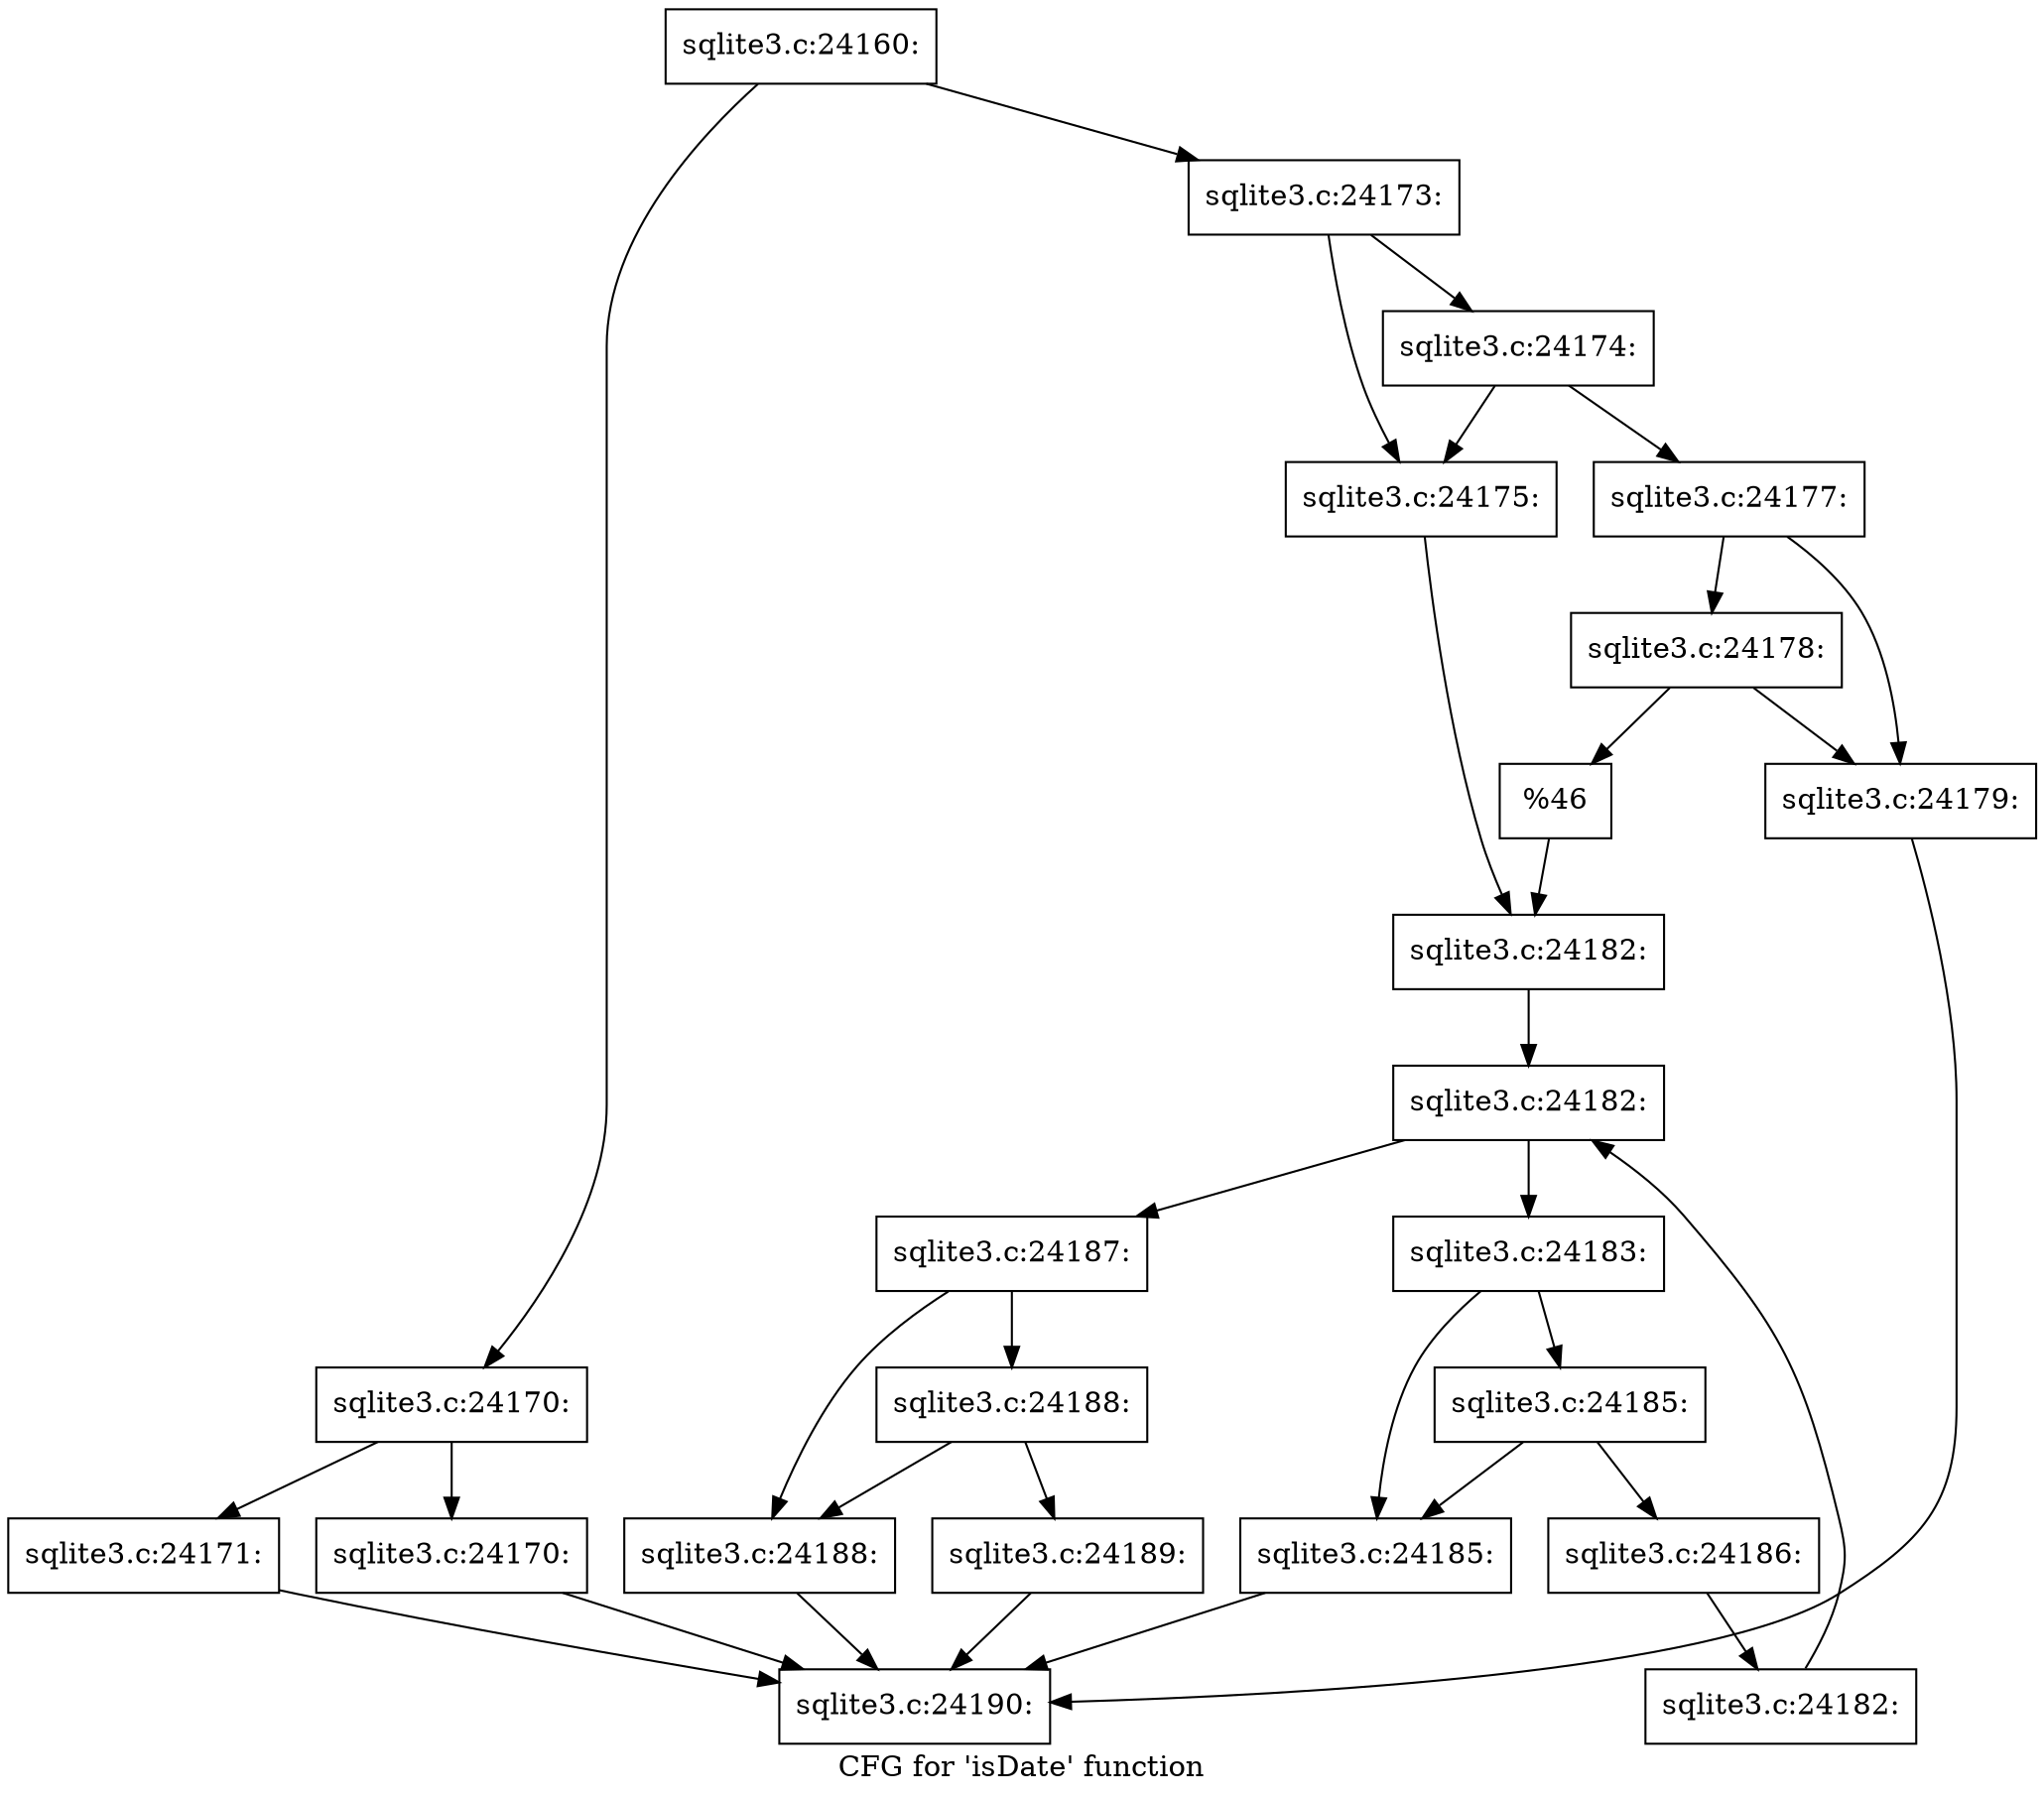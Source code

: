 digraph "CFG for 'isDate' function" {
	label="CFG for 'isDate' function";

	Node0x55c0f5248780 [shape=record,label="{sqlite3.c:24160:}"];
	Node0x55c0f5248780 -> Node0x55c0fa718ad0;
	Node0x55c0f5248780 -> Node0x55c0fa718b20;
	Node0x55c0fa718ad0 [shape=record,label="{sqlite3.c:24170:}"];
	Node0x55c0fa718ad0 -> Node0x55c0fa718f80;
	Node0x55c0fa718ad0 -> Node0x55c0fa718f30;
	Node0x55c0fa718f30 [shape=record,label="{sqlite3.c:24170:}"];
	Node0x55c0fa718f30 -> Node0x55c0f4f8d310;
	Node0x55c0fa718f80 [shape=record,label="{sqlite3.c:24171:}"];
	Node0x55c0fa718f80 -> Node0x55c0f4f8d310;
	Node0x55c0fa718b20 [shape=record,label="{sqlite3.c:24173:}"];
	Node0x55c0fa718b20 -> Node0x55c0f5248820;
	Node0x55c0fa718b20 -> Node0x55c0fa719f50;
	Node0x55c0fa719f50 [shape=record,label="{sqlite3.c:24174:}"];
	Node0x55c0fa719f50 -> Node0x55c0f5248820;
	Node0x55c0fa719f50 -> Node0x55c0fa719620;
	Node0x55c0f5248820 [shape=record,label="{sqlite3.c:24175:}"];
	Node0x55c0f5248820 -> Node0x55c0f5c20e80;
	Node0x55c0fa719620 [shape=record,label="{sqlite3.c:24177:}"];
	Node0x55c0fa719620 -> Node0x55c0fa71b220;
	Node0x55c0fa719620 -> Node0x55c0f4e511a0;
	Node0x55c0fa71b220 [shape=record,label="{sqlite3.c:24178:}"];
	Node0x55c0fa71b220 -> Node0x55c0f4e511a0;
	Node0x55c0fa71b220 -> Node0x55c0fa71b1d0;
	Node0x55c0f4e511a0 [shape=record,label="{sqlite3.c:24179:}"];
	Node0x55c0f4e511a0 -> Node0x55c0f4f8d310;
	Node0x55c0fa71b1d0 [shape=record,label="{%46}"];
	Node0x55c0fa71b1d0 -> Node0x55c0f5c20e80;
	Node0x55c0f5c20e80 [shape=record,label="{sqlite3.c:24182:}"];
	Node0x55c0f5c20e80 -> Node0x55c0fa71b8e0;
	Node0x55c0fa71b8e0 [shape=record,label="{sqlite3.c:24182:}"];
	Node0x55c0fa71b8e0 -> Node0x55c0fa71c120;
	Node0x55c0fa71b8e0 -> Node0x55c0f4e511f0;
	Node0x55c0fa71c120 [shape=record,label="{sqlite3.c:24183:}"];
	Node0x55c0fa71c120 -> Node0x55c0fa71cb90;
	Node0x55c0fa71c120 -> Node0x55c0fa71cc30;
	Node0x55c0fa71cc30 [shape=record,label="{sqlite3.c:24185:}"];
	Node0x55c0fa71cc30 -> Node0x55c0fa71cb90;
	Node0x55c0fa71cc30 -> Node0x55c0fa71cbe0;
	Node0x55c0fa71cb90 [shape=record,label="{sqlite3.c:24185:}"];
	Node0x55c0fa71cb90 -> Node0x55c0f4f8d310;
	Node0x55c0fa71cbe0 [shape=record,label="{sqlite3.c:24186:}"];
	Node0x55c0fa71cbe0 -> Node0x55c0fa71c090;
	Node0x55c0fa71c090 [shape=record,label="{sqlite3.c:24182:}"];
	Node0x55c0fa71c090 -> Node0x55c0fa71b8e0;
	Node0x55c0f4e511f0 [shape=record,label="{sqlite3.c:24187:}"];
	Node0x55c0f4e511f0 -> Node0x55c0f506d1d0;
	Node0x55c0f4e511f0 -> Node0x55c0fa71d6a0;
	Node0x55c0fa71d6a0 [shape=record,label="{sqlite3.c:24188:}"];
	Node0x55c0fa71d6a0 -> Node0x55c0fa71aae0;
	Node0x55c0fa71d6a0 -> Node0x55c0f506d1d0;
	Node0x55c0f506d1d0 [shape=record,label="{sqlite3.c:24188:}"];
	Node0x55c0f506d1d0 -> Node0x55c0f4f8d310;
	Node0x55c0fa71aae0 [shape=record,label="{sqlite3.c:24189:}"];
	Node0x55c0fa71aae0 -> Node0x55c0f4f8d310;
	Node0x55c0f4f8d310 [shape=record,label="{sqlite3.c:24190:}"];
}
